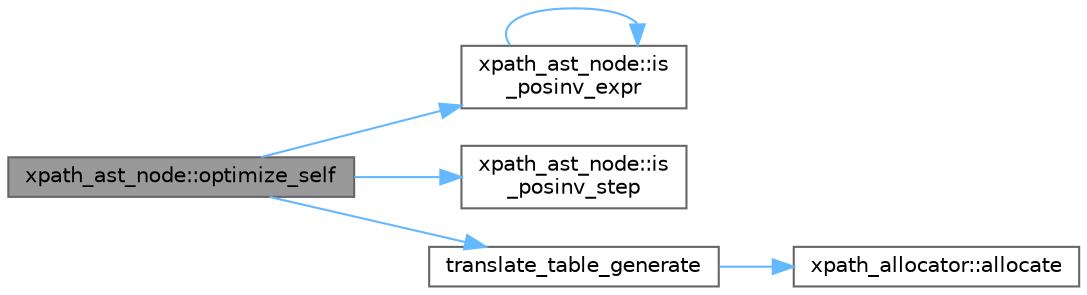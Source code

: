 digraph "xpath_ast_node::optimize_self"
{
 // INTERACTIVE_SVG=YES
 // LATEX_PDF_SIZE
  bgcolor="transparent";
  edge [fontname=Helvetica,fontsize=10,labelfontname=Helvetica,labelfontsize=10];
  node [fontname=Helvetica,fontsize=10,shape=box,height=0.2,width=0.4];
  rankdir="LR";
  Node1 [id="Node000001",label="xpath_ast_node::optimize_self",height=0.2,width=0.4,color="gray40", fillcolor="grey60", style="filled", fontcolor="black",tooltip=" "];
  Node1 -> Node2 [id="edge1_Node000001_Node000002",color="steelblue1",style="solid",tooltip=" "];
  Node2 [id="Node000002",label="xpath_ast_node::is\l_posinv_expr",height=0.2,width=0.4,color="grey40", fillcolor="white", style="filled",URL="$d3/dc5/classxpath__ast__node.html#a4a5fe9e58381f9a303db4baedda59b67",tooltip=" "];
  Node2 -> Node2 [id="edge2_Node000002_Node000002",color="steelblue1",style="solid",tooltip=" "];
  Node1 -> Node3 [id="edge3_Node000001_Node000003",color="steelblue1",style="solid",tooltip=" "];
  Node3 [id="Node000003",label="xpath_ast_node::is\l_posinv_step",height=0.2,width=0.4,color="grey40", fillcolor="white", style="filled",URL="$d3/dc5/classxpath__ast__node.html#aac1162512c42ef38e35a9ba7ce994b91",tooltip=" "];
  Node1 -> Node4 [id="edge4_Node000001_Node000004",color="steelblue1",style="solid",tooltip=" "];
  Node4 [id="Node000004",label="translate_table_generate",height=0.2,width=0.4,color="grey40", fillcolor="white", style="filled",URL="$db/d20/pugixml_8cpp.html#acfb2c88cd69e31faa1687d1ea8d7dcba",tooltip=" "];
  Node4 -> Node5 [id="edge5_Node000004_Node000005",color="steelblue1",style="solid",tooltip=" "];
  Node5 [id="Node000005",label="xpath_allocator::allocate",height=0.2,width=0.4,color="grey40", fillcolor="white", style="filled",URL="$d3/d89/structxpath__allocator.html#a6c13fefbd7038d78b336987f396c8415",tooltip=" "];
}
